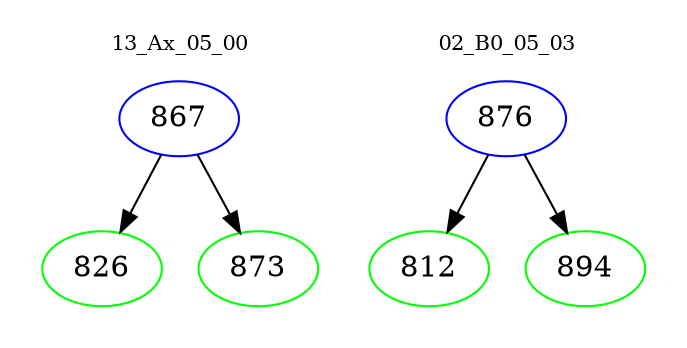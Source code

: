digraph{
subgraph cluster_0 {
color = white
label = "13_Ax_05_00";
fontsize=10;
T0_867 [label="867", color="blue"]
T0_867 -> T0_826 [color="black"]
T0_826 [label="826", color="green"]
T0_867 -> T0_873 [color="black"]
T0_873 [label="873", color="green"]
}
subgraph cluster_1 {
color = white
label = "02_B0_05_03";
fontsize=10;
T1_876 [label="876", color="blue"]
T1_876 -> T1_812 [color="black"]
T1_812 [label="812", color="green"]
T1_876 -> T1_894 [color="black"]
T1_894 [label="894", color="green"]
}
}
